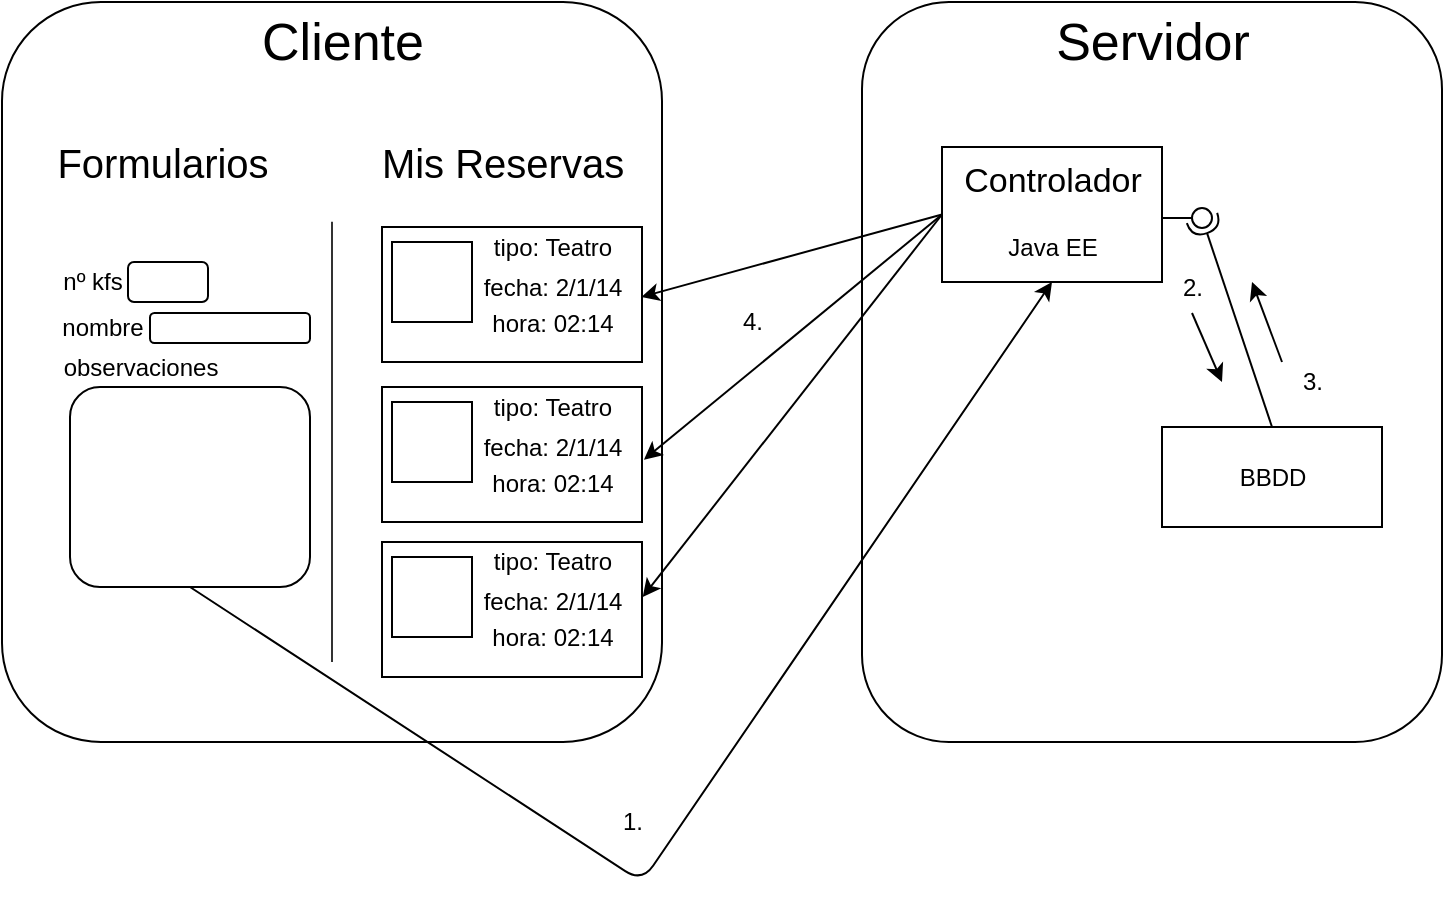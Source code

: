 <mxfile version="14.4.8" type="github">
  <diagram id="xhpCJccTgasrLV64FhZq" name="Page-1">
    <mxGraphModel dx="1422" dy="629" grid="1" gridSize="10" guides="1" tooltips="1" connect="1" arrows="1" fold="1" page="1" pageScale="1" pageWidth="827" pageHeight="1169" math="0" shadow="0">
      <root>
        <mxCell id="0" />
        <mxCell id="1" parent="0" />
        <mxCell id="JTw46rdydsfHu50W5qUP-1" value="" style="rounded=1;whiteSpace=wrap;html=1;" parent="1" vertex="1">
          <mxGeometry x="60" y="90" width="330" height="370" as="geometry" />
        </mxCell>
        <mxCell id="JTw46rdydsfHu50W5qUP-2" value="" style="rounded=1;whiteSpace=wrap;html=1;" parent="1" vertex="1">
          <mxGeometry x="490" y="90" width="290" height="370" as="geometry" />
        </mxCell>
        <mxCell id="JTw46rdydsfHu50W5qUP-3" value="&lt;font style=&quot;font-size: 26px&quot;&gt;Cliente&lt;/font&gt;" style="text;html=1;align=center;verticalAlign=middle;resizable=0;points=[];autosize=1;" parent="1" vertex="1">
          <mxGeometry x="180" y="100" width="100" height="20" as="geometry" />
        </mxCell>
        <mxCell id="JTw46rdydsfHu50W5qUP-4" value="&lt;font style=&quot;font-size: 26px&quot;&gt;Servidor&lt;/font&gt;" style="text;html=1;align=center;verticalAlign=middle;resizable=0;points=[];autosize=1;" parent="1" vertex="1">
          <mxGeometry x="580" y="100" width="110" height="20" as="geometry" />
        </mxCell>
        <mxCell id="JTw46rdydsfHu50W5qUP-5" value="&lt;font style=&quot;font-size: 20px&quot;&gt;Mis Reservas&lt;/font&gt;" style="text;html=1;align=center;verticalAlign=middle;resizable=0;points=[];autosize=1;" parent="1" vertex="1">
          <mxGeometry x="240" y="160" width="140" height="20" as="geometry" />
        </mxCell>
        <mxCell id="JTw46rdydsfHu50W5qUP-7" value="&lt;font style=&quot;font-size: 20px&quot;&gt;Formularios&lt;/font&gt;" style="text;html=1;align=center;verticalAlign=middle;resizable=0;points=[];autosize=1;" parent="1" vertex="1">
          <mxGeometry x="80" y="160" width="120" height="20" as="geometry" />
        </mxCell>
        <mxCell id="JTw46rdydsfHu50W5qUP-8" value="" style="rounded=1;whiteSpace=wrap;html=1;" parent="1" vertex="1">
          <mxGeometry x="134" y="245.5" width="80" height="15" as="geometry" />
        </mxCell>
        <mxCell id="JTw46rdydsfHu50W5qUP-9" value="" style="rounded=1;whiteSpace=wrap;html=1;" parent="1" vertex="1">
          <mxGeometry x="123" y="220" width="40" height="20" as="geometry" />
        </mxCell>
        <mxCell id="JTw46rdydsfHu50W5qUP-10" value="nº kfs" style="text;html=1;align=center;verticalAlign=middle;resizable=0;points=[];autosize=1;" parent="1" vertex="1">
          <mxGeometry x="80" y="220" width="50" height="20" as="geometry" />
        </mxCell>
        <mxCell id="JTw46rdydsfHu50W5qUP-13" value="nombre" style="text;html=1;align=center;verticalAlign=middle;resizable=0;points=[];autosize=1;" parent="1" vertex="1">
          <mxGeometry x="80" y="242.5" width="60" height="20" as="geometry" />
        </mxCell>
        <mxCell id="JTw46rdydsfHu50W5qUP-15" value="" style="rounded=1;whiteSpace=wrap;html=1;" parent="1" vertex="1">
          <mxGeometry x="94" y="282.5" width="120" height="100" as="geometry" />
        </mxCell>
        <mxCell id="JTw46rdydsfHu50W5qUP-16" value="observaciones" style="text;html=1;align=center;verticalAlign=middle;resizable=0;points=[];autosize=1;" parent="1" vertex="1">
          <mxGeometry x="84" y="262.5" width="90" height="20" as="geometry" />
        </mxCell>
        <mxCell id="JTw46rdydsfHu50W5qUP-17" value="" style="rounded=0;whiteSpace=wrap;html=1;" parent="1" vertex="1">
          <mxGeometry x="250" y="202.5" width="130" height="67.5" as="geometry" />
        </mxCell>
        <mxCell id="JTw46rdydsfHu50W5qUP-18" value="tipo: Teatro" style="text;html=1;align=center;verticalAlign=middle;resizable=0;points=[];autosize=1;" parent="1" vertex="1">
          <mxGeometry x="300" y="202.5" width="70" height="20" as="geometry" />
        </mxCell>
        <mxCell id="JTw46rdydsfHu50W5qUP-19" value="fecha: 2/1/14" style="text;html=1;align=center;verticalAlign=middle;resizable=0;points=[];autosize=1;" parent="1" vertex="1">
          <mxGeometry x="290" y="222.5" width="90" height="20" as="geometry" />
        </mxCell>
        <mxCell id="JTw46rdydsfHu50W5qUP-20" value="hora: 02:14" style="text;html=1;align=center;verticalAlign=middle;resizable=0;points=[];autosize=1;" parent="1" vertex="1">
          <mxGeometry x="295" y="240.5" width="80" height="20" as="geometry" />
        </mxCell>
        <mxCell id="JTw46rdydsfHu50W5qUP-22" value="" style="whiteSpace=wrap;html=1;aspect=fixed;" parent="1" vertex="1">
          <mxGeometry x="255" y="210" width="40" height="40" as="geometry" />
        </mxCell>
        <mxCell id="JTw46rdydsfHu50W5qUP-23" value="" style="rounded=0;whiteSpace=wrap;html=1;" parent="1" vertex="1">
          <mxGeometry x="250" y="282.5" width="130" height="67.5" as="geometry" />
        </mxCell>
        <mxCell id="JTw46rdydsfHu50W5qUP-24" value="tipo: Teatro" style="text;html=1;align=center;verticalAlign=middle;resizable=0;points=[];autosize=1;" parent="1" vertex="1">
          <mxGeometry x="300" y="282.5" width="70" height="20" as="geometry" />
        </mxCell>
        <mxCell id="JTw46rdydsfHu50W5qUP-25" value="fecha: 2/1/14" style="text;html=1;align=center;verticalAlign=middle;resizable=0;points=[];autosize=1;" parent="1" vertex="1">
          <mxGeometry x="290" y="302.5" width="90" height="20" as="geometry" />
        </mxCell>
        <mxCell id="JTw46rdydsfHu50W5qUP-26" value="hora: 02:14" style="text;html=1;align=center;verticalAlign=middle;resizable=0;points=[];autosize=1;" parent="1" vertex="1">
          <mxGeometry x="295" y="320.5" width="80" height="20" as="geometry" />
        </mxCell>
        <mxCell id="JTw46rdydsfHu50W5qUP-27" value="" style="whiteSpace=wrap;html=1;aspect=fixed;" parent="1" vertex="1">
          <mxGeometry x="255" y="290" width="40" height="40" as="geometry" />
        </mxCell>
        <mxCell id="JTw46rdydsfHu50W5qUP-28" value="" style="rounded=0;whiteSpace=wrap;html=1;" parent="1" vertex="1">
          <mxGeometry x="250" y="360" width="130" height="67.5" as="geometry" />
        </mxCell>
        <mxCell id="JTw46rdydsfHu50W5qUP-29" value="tipo: Teatro" style="text;html=1;align=center;verticalAlign=middle;resizable=0;points=[];autosize=1;" parent="1" vertex="1">
          <mxGeometry x="300" y="360" width="70" height="20" as="geometry" />
        </mxCell>
        <mxCell id="JTw46rdydsfHu50W5qUP-30" value="fecha: 2/1/14" style="text;html=1;align=center;verticalAlign=middle;resizable=0;points=[];autosize=1;" parent="1" vertex="1">
          <mxGeometry x="290" y="380" width="90" height="20" as="geometry" />
        </mxCell>
        <mxCell id="JTw46rdydsfHu50W5qUP-31" value="hora: 02:14" style="text;html=1;align=center;verticalAlign=middle;resizable=0;points=[];autosize=1;" parent="1" vertex="1">
          <mxGeometry x="295" y="398" width="80" height="20" as="geometry" />
        </mxCell>
        <mxCell id="JTw46rdydsfHu50W5qUP-32" value="" style="whiteSpace=wrap;html=1;aspect=fixed;" parent="1" vertex="1">
          <mxGeometry x="255" y="367.5" width="40" height="40" as="geometry" />
        </mxCell>
        <mxCell id="JTw46rdydsfHu50W5qUP-33" value="" style="endArrow=none;html=1;entryX=0.5;entryY=0.297;entryDx=0;entryDy=0;entryPerimeter=0;exitX=0.5;exitY=0.892;exitDx=0;exitDy=0;exitPerimeter=0;fillOpacity=80;strokeOpacity=80;" parent="1" source="JTw46rdydsfHu50W5qUP-1" target="JTw46rdydsfHu50W5qUP-1" edge="1">
          <mxGeometry width="50" height="50" relative="1" as="geometry">
            <mxPoint x="200" y="280" as="sourcePoint" />
            <mxPoint x="250" y="230" as="targetPoint" />
          </mxGeometry>
        </mxCell>
        <mxCell id="JTw46rdydsfHu50W5qUP-34" value="" style="whiteSpace=wrap;html=1;" parent="1" vertex="1">
          <mxGeometry x="530" y="162.5" width="110" height="67.5" as="geometry" />
        </mxCell>
        <mxCell id="JTw46rdydsfHu50W5qUP-35" value="&lt;font style=&quot;font-size: 17px&quot;&gt;Controlador&lt;/font&gt;" style="text;html=1;align=center;verticalAlign=middle;resizable=0;points=[];autosize=1;" parent="1" vertex="1">
          <mxGeometry x="535" y="170" width="100" height="20" as="geometry" />
        </mxCell>
        <mxCell id="JTw46rdydsfHu50W5qUP-37" value="Java EE" style="text;html=1;align=center;verticalAlign=middle;resizable=0;points=[];autosize=1;" parent="1" vertex="1">
          <mxGeometry x="555" y="202.5" width="60" height="20" as="geometry" />
        </mxCell>
        <mxCell id="JTw46rdydsfHu50W5qUP-44" value="" style="rounded=0;orthogonalLoop=1;jettySize=auto;html=1;endArrow=none;endFill=0;" parent="1" target="JTw46rdydsfHu50W5qUP-46" edge="1">
          <mxGeometry relative="1" as="geometry">
            <mxPoint x="640" y="198" as="sourcePoint" />
          </mxGeometry>
        </mxCell>
        <mxCell id="JTw46rdydsfHu50W5qUP-45" value="" style="rounded=0;orthogonalLoop=1;jettySize=auto;html=1;endArrow=halfCircle;endFill=0;entryX=0.5;entryY=0.5;entryDx=0;entryDy=0;endSize=6;strokeWidth=1;exitX=0.5;exitY=0;exitDx=0;exitDy=0;" parent="1" source="JTw46rdydsfHu50W5qUP-47" target="JTw46rdydsfHu50W5qUP-46" edge="1">
          <mxGeometry relative="1" as="geometry">
            <mxPoint x="680" y="198" as="sourcePoint" />
          </mxGeometry>
        </mxCell>
        <mxCell id="JTw46rdydsfHu50W5qUP-46" value="" style="ellipse;whiteSpace=wrap;html=1;fontFamily=Helvetica;fontSize=12;fontColor=#000000;align=center;strokeColor=#000000;fillColor=#ffffff;points=[];aspect=fixed;resizable=0;" parent="1" vertex="1">
          <mxGeometry x="655" y="193" width="10" height="10" as="geometry" />
        </mxCell>
        <mxCell id="JTw46rdydsfHu50W5qUP-47" value="BBDD" style="html=1;" parent="1" vertex="1">
          <mxGeometry x="640" y="302.5" width="110" height="50" as="geometry" />
        </mxCell>
        <mxCell id="JTw46rdydsfHu50W5qUP-48" value="" style="endArrow=classic;html=1;exitX=0.5;exitY=1;exitDx=0;exitDy=0;entryX=0.5;entryY=1;entryDx=0;entryDy=0;" parent="1" source="JTw46rdydsfHu50W5qUP-15" target="JTw46rdydsfHu50W5qUP-34" edge="1">
          <mxGeometry width="50" height="50" relative="1" as="geometry">
            <mxPoint x="163" y="440" as="sourcePoint" />
            <mxPoint x="213" y="390" as="targetPoint" />
            <Array as="points">
              <mxPoint x="380" y="530" />
            </Array>
          </mxGeometry>
        </mxCell>
        <mxCell id="JTw46rdydsfHu50W5qUP-49" value="" style="endArrow=classic;html=1;exitX=0;exitY=0.5;exitDx=0;exitDy=0;entryX=0.996;entryY=0.75;entryDx=0;entryDy=0;entryPerimeter=0;" parent="1" source="JTw46rdydsfHu50W5qUP-34" target="JTw46rdydsfHu50W5qUP-19" edge="1">
          <mxGeometry width="50" height="50" relative="1" as="geometry">
            <mxPoint x="410" y="330" as="sourcePoint" />
            <mxPoint x="460" y="280" as="targetPoint" />
          </mxGeometry>
        </mxCell>
        <mxCell id="JTw46rdydsfHu50W5qUP-50" value="" style="endArrow=classic;html=1;exitX=0;exitY=0.5;exitDx=0;exitDy=0;entryX=1.011;entryY=0.817;entryDx=0;entryDy=0;entryPerimeter=0;" parent="1" source="JTw46rdydsfHu50W5qUP-34" target="JTw46rdydsfHu50W5qUP-25" edge="1">
          <mxGeometry width="50" height="50" relative="1" as="geometry">
            <mxPoint x="410" y="330" as="sourcePoint" />
            <mxPoint x="460" y="280" as="targetPoint" />
          </mxGeometry>
        </mxCell>
        <mxCell id="JTw46rdydsfHu50W5qUP-51" value="" style="endArrow=classic;html=1;exitX=0;exitY=0.5;exitDx=0;exitDy=0;entryX=1.004;entryY=0.375;entryDx=0;entryDy=0;entryPerimeter=0;" parent="1" source="JTw46rdydsfHu50W5qUP-34" target="JTw46rdydsfHu50W5qUP-30" edge="1">
          <mxGeometry width="50" height="50" relative="1" as="geometry">
            <mxPoint x="410" y="330" as="sourcePoint" />
            <mxPoint x="460" y="280" as="targetPoint" />
          </mxGeometry>
        </mxCell>
        <mxCell id="JTw46rdydsfHu50W5qUP-52" value="1." style="text;html=1;align=center;verticalAlign=middle;resizable=0;points=[];autosize=1;" parent="1" vertex="1">
          <mxGeometry x="360" y="490" width="30" height="20" as="geometry" />
        </mxCell>
        <mxCell id="JTw46rdydsfHu50W5qUP-53" value="2." style="text;html=1;align=center;verticalAlign=middle;resizable=0;points=[];autosize=1;" parent="1" vertex="1">
          <mxGeometry x="640" y="222.5" width="30" height="20" as="geometry" />
        </mxCell>
        <mxCell id="JTw46rdydsfHu50W5qUP-55" value="3." style="text;html=1;align=center;verticalAlign=middle;resizable=0;points=[];autosize=1;" parent="1" vertex="1">
          <mxGeometry x="700" y="270" width="30" height="20" as="geometry" />
        </mxCell>
        <mxCell id="JTw46rdydsfHu50W5qUP-57" value="4." style="text;html=1;align=center;verticalAlign=middle;resizable=0;points=[];autosize=1;" parent="1" vertex="1">
          <mxGeometry x="420" y="240" width="30" height="20" as="geometry" />
        </mxCell>
        <mxCell id="JTw46rdydsfHu50W5qUP-60" value="" style="endArrow=classic;html=1;" parent="1" edge="1">
          <mxGeometry width="50" height="50" relative="1" as="geometry">
            <mxPoint x="655" y="245.5" as="sourcePoint" />
            <mxPoint x="670" y="280" as="targetPoint" />
          </mxGeometry>
        </mxCell>
        <mxCell id="JTw46rdydsfHu50W5qUP-64" value="" style="endArrow=classic;html=1;" parent="1" edge="1">
          <mxGeometry width="50" height="50" relative="1" as="geometry">
            <mxPoint x="700" y="270" as="sourcePoint" />
            <mxPoint x="685" y="230" as="targetPoint" />
          </mxGeometry>
        </mxCell>
      </root>
    </mxGraphModel>
  </diagram>
</mxfile>
